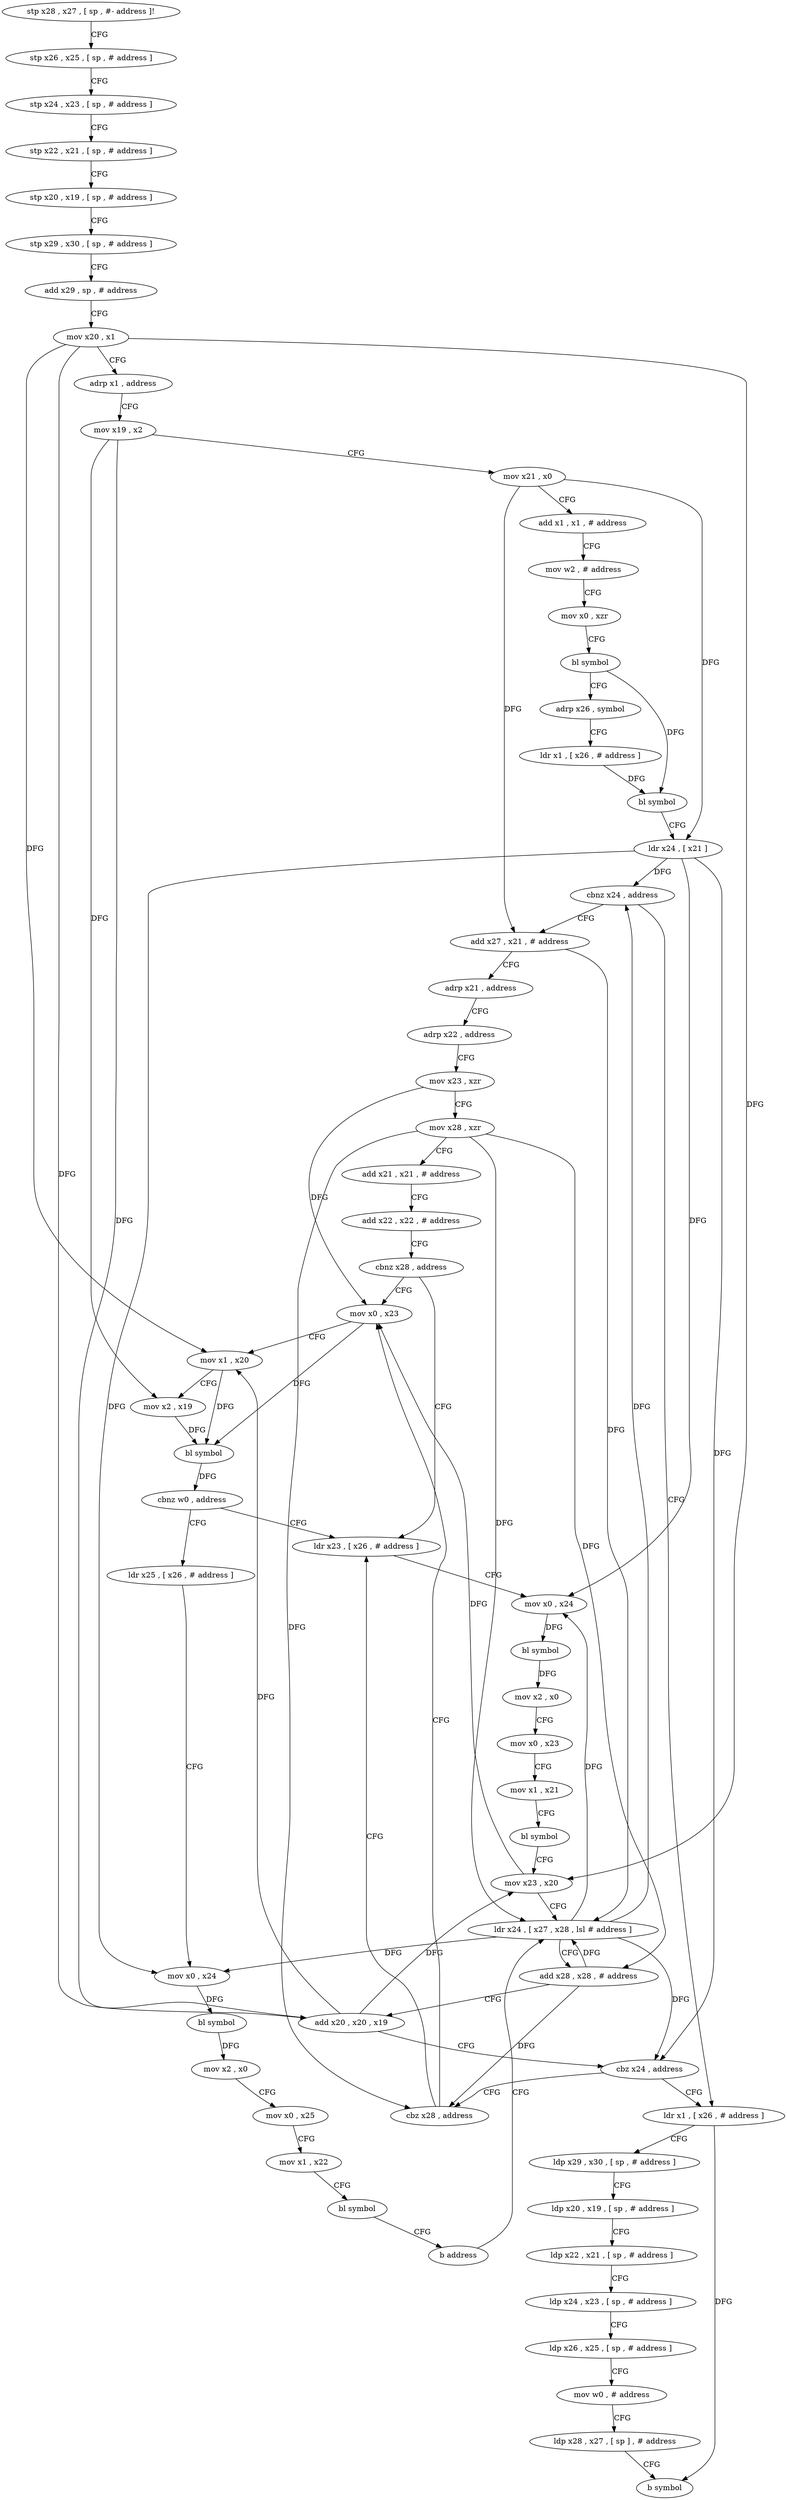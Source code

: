 digraph "func" {
"4377276" [label = "stp x28 , x27 , [ sp , #- address ]!" ]
"4377280" [label = "stp x26 , x25 , [ sp , # address ]" ]
"4377284" [label = "stp x24 , x23 , [ sp , # address ]" ]
"4377288" [label = "stp x22 , x21 , [ sp , # address ]" ]
"4377292" [label = "stp x20 , x19 , [ sp , # address ]" ]
"4377296" [label = "stp x29 , x30 , [ sp , # address ]" ]
"4377300" [label = "add x29 , sp , # address" ]
"4377304" [label = "mov x20 , x1" ]
"4377308" [label = "adrp x1 , address" ]
"4377312" [label = "mov x19 , x2" ]
"4377316" [label = "mov x21 , x0" ]
"4377320" [label = "add x1 , x1 , # address" ]
"4377324" [label = "mov w2 , # address" ]
"4377328" [label = "mov x0 , xzr" ]
"4377332" [label = "bl symbol" ]
"4377336" [label = "adrp x26 , symbol" ]
"4377340" [label = "ldr x1 , [ x26 , # address ]" ]
"4377344" [label = "bl symbol" ]
"4377348" [label = "ldr x24 , [ x21 ]" ]
"4377352" [label = "cbnz x24 , address" ]
"4377392" [label = "add x27 , x21 , # address" ]
"4377356" [label = "ldr x1 , [ x26 , # address ]" ]
"4377396" [label = "adrp x21 , address" ]
"4377400" [label = "adrp x22 , address" ]
"4377404" [label = "mov x23 , xzr" ]
"4377408" [label = "mov x28 , xzr" ]
"4377412" [label = "add x21 , x21 , # address" ]
"4377416" [label = "add x22 , x22 , # address" ]
"4377420" [label = "cbnz x28 , address" ]
"4377476" [label = "mov x0 , x23" ]
"4377424" [label = "ldr x23 , [ x26 , # address ]" ]
"4377360" [label = "ldp x29 , x30 , [ sp , # address ]" ]
"4377364" [label = "ldp x20 , x19 , [ sp , # address ]" ]
"4377368" [label = "ldp x22 , x21 , [ sp , # address ]" ]
"4377372" [label = "ldp x24 , x23 , [ sp , # address ]" ]
"4377376" [label = "ldp x26 , x25 , [ sp , # address ]" ]
"4377380" [label = "mov w0 , # address" ]
"4377384" [label = "ldp x28 , x27 , [ sp ] , # address" ]
"4377388" [label = "b symbol" ]
"4377480" [label = "mov x1 , x20" ]
"4377484" [label = "mov x2 , x19" ]
"4377488" [label = "bl symbol" ]
"4377492" [label = "cbnz w0 , address" ]
"4377496" [label = "ldr x25 , [ x26 , # address ]" ]
"4377428" [label = "mov x0 , x24" ]
"4377432" [label = "bl symbol" ]
"4377436" [label = "mov x2 , x0" ]
"4377440" [label = "mov x0 , x23" ]
"4377444" [label = "mov x1 , x21" ]
"4377448" [label = "bl symbol" ]
"4377452" [label = "mov x23 , x20" ]
"4377456" [label = "ldr x24 , [ x27 , x28 , lsl # address ]" ]
"4377500" [label = "mov x0 , x24" ]
"4377504" [label = "bl symbol" ]
"4377508" [label = "mov x2 , x0" ]
"4377512" [label = "mov x0 , x25" ]
"4377516" [label = "mov x1 , x22" ]
"4377520" [label = "bl symbol" ]
"4377524" [label = "b address" ]
"4377472" [label = "cbz x28 , address" ]
"4377460" [label = "add x28 , x28 , # address" ]
"4377464" [label = "add x20 , x20 , x19" ]
"4377468" [label = "cbz x24 , address" ]
"4377276" -> "4377280" [ label = "CFG" ]
"4377280" -> "4377284" [ label = "CFG" ]
"4377284" -> "4377288" [ label = "CFG" ]
"4377288" -> "4377292" [ label = "CFG" ]
"4377292" -> "4377296" [ label = "CFG" ]
"4377296" -> "4377300" [ label = "CFG" ]
"4377300" -> "4377304" [ label = "CFG" ]
"4377304" -> "4377308" [ label = "CFG" ]
"4377304" -> "4377480" [ label = "DFG" ]
"4377304" -> "4377452" [ label = "DFG" ]
"4377304" -> "4377464" [ label = "DFG" ]
"4377308" -> "4377312" [ label = "CFG" ]
"4377312" -> "4377316" [ label = "CFG" ]
"4377312" -> "4377484" [ label = "DFG" ]
"4377312" -> "4377464" [ label = "DFG" ]
"4377316" -> "4377320" [ label = "CFG" ]
"4377316" -> "4377348" [ label = "DFG" ]
"4377316" -> "4377392" [ label = "DFG" ]
"4377320" -> "4377324" [ label = "CFG" ]
"4377324" -> "4377328" [ label = "CFG" ]
"4377328" -> "4377332" [ label = "CFG" ]
"4377332" -> "4377336" [ label = "CFG" ]
"4377332" -> "4377344" [ label = "DFG" ]
"4377336" -> "4377340" [ label = "CFG" ]
"4377340" -> "4377344" [ label = "DFG" ]
"4377344" -> "4377348" [ label = "CFG" ]
"4377348" -> "4377352" [ label = "DFG" ]
"4377348" -> "4377428" [ label = "DFG" ]
"4377348" -> "4377500" [ label = "DFG" ]
"4377348" -> "4377468" [ label = "DFG" ]
"4377352" -> "4377392" [ label = "CFG" ]
"4377352" -> "4377356" [ label = "CFG" ]
"4377392" -> "4377396" [ label = "CFG" ]
"4377392" -> "4377456" [ label = "DFG" ]
"4377356" -> "4377360" [ label = "CFG" ]
"4377356" -> "4377388" [ label = "DFG" ]
"4377396" -> "4377400" [ label = "CFG" ]
"4377400" -> "4377404" [ label = "CFG" ]
"4377404" -> "4377408" [ label = "CFG" ]
"4377404" -> "4377476" [ label = "DFG" ]
"4377408" -> "4377412" [ label = "CFG" ]
"4377408" -> "4377456" [ label = "DFG" ]
"4377408" -> "4377460" [ label = "DFG" ]
"4377408" -> "4377472" [ label = "DFG" ]
"4377412" -> "4377416" [ label = "CFG" ]
"4377416" -> "4377420" [ label = "CFG" ]
"4377420" -> "4377476" [ label = "CFG" ]
"4377420" -> "4377424" [ label = "CFG" ]
"4377476" -> "4377480" [ label = "CFG" ]
"4377476" -> "4377488" [ label = "DFG" ]
"4377424" -> "4377428" [ label = "CFG" ]
"4377360" -> "4377364" [ label = "CFG" ]
"4377364" -> "4377368" [ label = "CFG" ]
"4377368" -> "4377372" [ label = "CFG" ]
"4377372" -> "4377376" [ label = "CFG" ]
"4377376" -> "4377380" [ label = "CFG" ]
"4377380" -> "4377384" [ label = "CFG" ]
"4377384" -> "4377388" [ label = "CFG" ]
"4377480" -> "4377484" [ label = "CFG" ]
"4377480" -> "4377488" [ label = "DFG" ]
"4377484" -> "4377488" [ label = "DFG" ]
"4377488" -> "4377492" [ label = "DFG" ]
"4377492" -> "4377424" [ label = "CFG" ]
"4377492" -> "4377496" [ label = "CFG" ]
"4377496" -> "4377500" [ label = "CFG" ]
"4377428" -> "4377432" [ label = "DFG" ]
"4377432" -> "4377436" [ label = "DFG" ]
"4377436" -> "4377440" [ label = "CFG" ]
"4377440" -> "4377444" [ label = "CFG" ]
"4377444" -> "4377448" [ label = "CFG" ]
"4377448" -> "4377452" [ label = "CFG" ]
"4377452" -> "4377456" [ label = "CFG" ]
"4377452" -> "4377476" [ label = "DFG" ]
"4377456" -> "4377460" [ label = "CFG" ]
"4377456" -> "4377352" [ label = "DFG" ]
"4377456" -> "4377428" [ label = "DFG" ]
"4377456" -> "4377500" [ label = "DFG" ]
"4377456" -> "4377468" [ label = "DFG" ]
"4377500" -> "4377504" [ label = "DFG" ]
"4377504" -> "4377508" [ label = "DFG" ]
"4377508" -> "4377512" [ label = "CFG" ]
"4377512" -> "4377516" [ label = "CFG" ]
"4377516" -> "4377520" [ label = "CFG" ]
"4377520" -> "4377524" [ label = "CFG" ]
"4377524" -> "4377456" [ label = "CFG" ]
"4377472" -> "4377424" [ label = "CFG" ]
"4377472" -> "4377476" [ label = "CFG" ]
"4377460" -> "4377464" [ label = "CFG" ]
"4377460" -> "4377456" [ label = "DFG" ]
"4377460" -> "4377472" [ label = "DFG" ]
"4377464" -> "4377468" [ label = "CFG" ]
"4377464" -> "4377480" [ label = "DFG" ]
"4377464" -> "4377452" [ label = "DFG" ]
"4377468" -> "4377356" [ label = "CFG" ]
"4377468" -> "4377472" [ label = "CFG" ]
}
